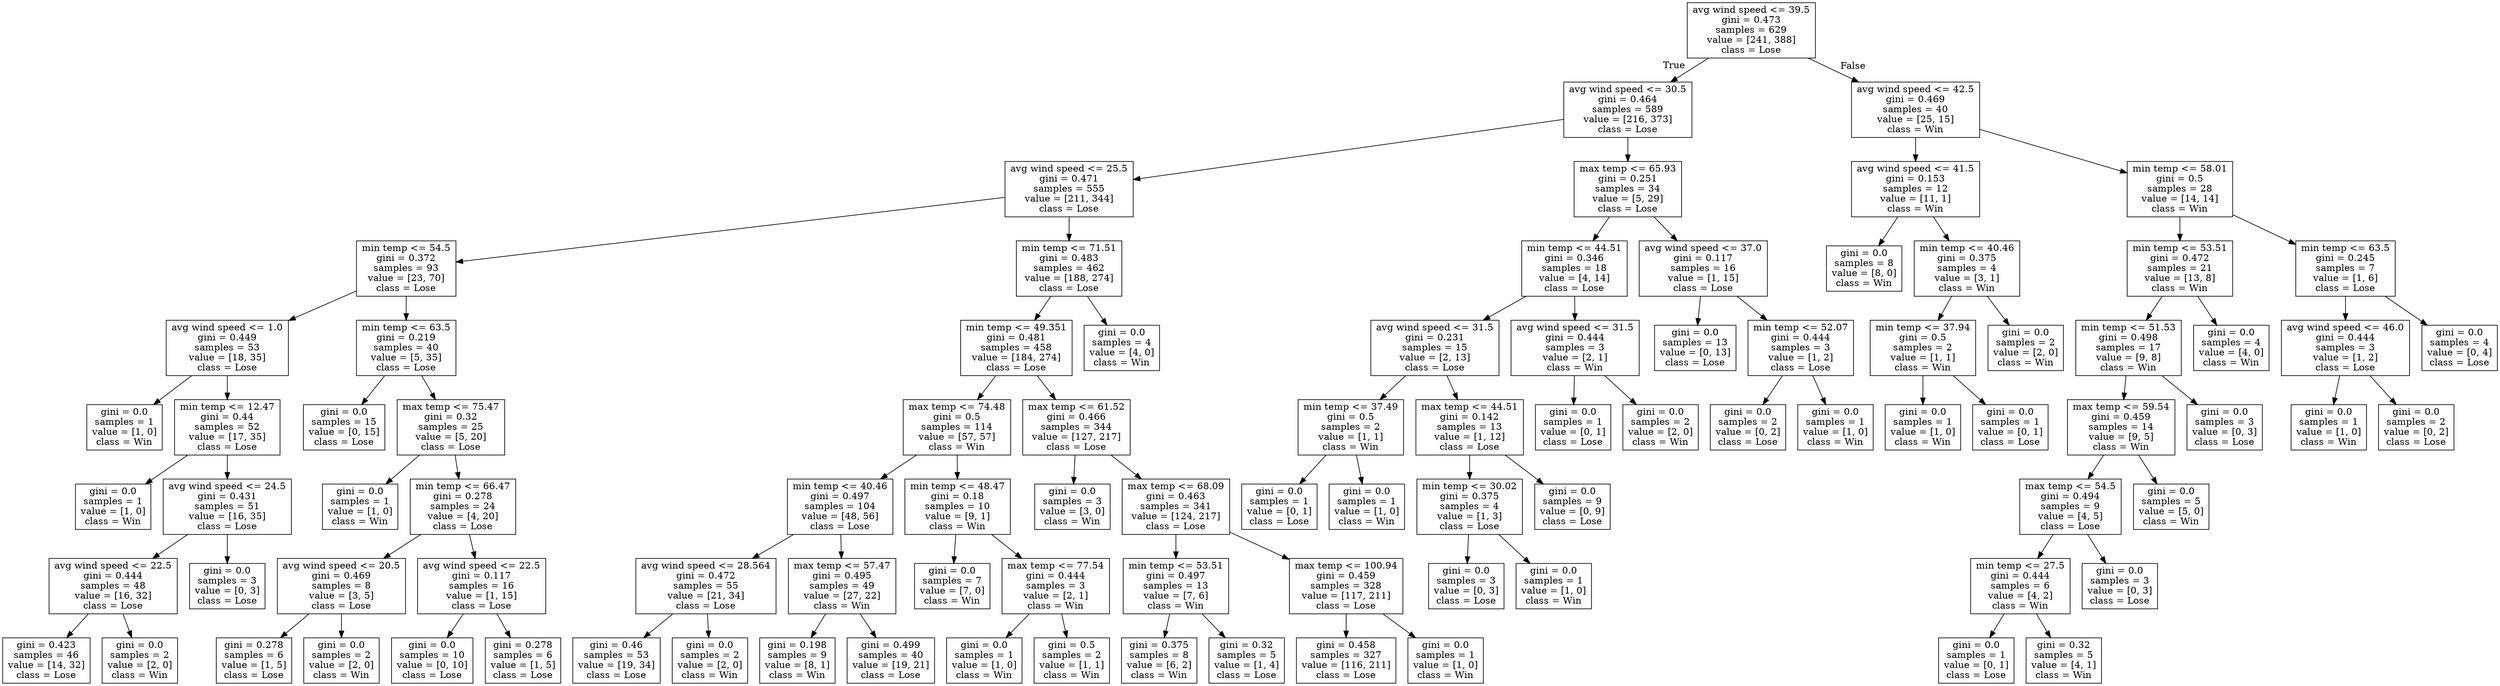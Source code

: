 digraph Tree {
node [shape=box] ;
0 [label="avg wind speed <= 39.5\ngini = 0.473\nsamples = 629\nvalue = [241, 388]\nclass = Lose"] ;
1 [label="avg wind speed <= 30.5\ngini = 0.464\nsamples = 589\nvalue = [216, 373]\nclass = Lose"] ;
0 -> 1 [labeldistance=2.5, labelangle=45, headlabel="True"] ;
2 [label="avg wind speed <= 25.5\ngini = 0.471\nsamples = 555\nvalue = [211, 344]\nclass = Lose"] ;
1 -> 2 ;
3 [label="min temp <= 54.5\ngini = 0.372\nsamples = 93\nvalue = [23, 70]\nclass = Lose"] ;
2 -> 3 ;
4 [label="avg wind speed <= 1.0\ngini = 0.449\nsamples = 53\nvalue = [18, 35]\nclass = Lose"] ;
3 -> 4 ;
5 [label="gini = 0.0\nsamples = 1\nvalue = [1, 0]\nclass = Win"] ;
4 -> 5 ;
6 [label="min temp <= 12.47\ngini = 0.44\nsamples = 52\nvalue = [17, 35]\nclass = Lose"] ;
4 -> 6 ;
7 [label="gini = 0.0\nsamples = 1\nvalue = [1, 0]\nclass = Win"] ;
6 -> 7 ;
8 [label="avg wind speed <= 24.5\ngini = 0.431\nsamples = 51\nvalue = [16, 35]\nclass = Lose"] ;
6 -> 8 ;
9 [label="avg wind speed <= 22.5\ngini = 0.444\nsamples = 48\nvalue = [16, 32]\nclass = Lose"] ;
8 -> 9 ;
10 [label="gini = 0.423\nsamples = 46\nvalue = [14, 32]\nclass = Lose"] ;
9 -> 10 ;
11 [label="gini = 0.0\nsamples = 2\nvalue = [2, 0]\nclass = Win"] ;
9 -> 11 ;
12 [label="gini = 0.0\nsamples = 3\nvalue = [0, 3]\nclass = Lose"] ;
8 -> 12 ;
13 [label="min temp <= 63.5\ngini = 0.219\nsamples = 40\nvalue = [5, 35]\nclass = Lose"] ;
3 -> 13 ;
14 [label="gini = 0.0\nsamples = 15\nvalue = [0, 15]\nclass = Lose"] ;
13 -> 14 ;
15 [label="max temp <= 75.47\ngini = 0.32\nsamples = 25\nvalue = [5, 20]\nclass = Lose"] ;
13 -> 15 ;
16 [label="gini = 0.0\nsamples = 1\nvalue = [1, 0]\nclass = Win"] ;
15 -> 16 ;
17 [label="min temp <= 66.47\ngini = 0.278\nsamples = 24\nvalue = [4, 20]\nclass = Lose"] ;
15 -> 17 ;
18 [label="avg wind speed <= 20.5\ngini = 0.469\nsamples = 8\nvalue = [3, 5]\nclass = Lose"] ;
17 -> 18 ;
19 [label="gini = 0.278\nsamples = 6\nvalue = [1, 5]\nclass = Lose"] ;
18 -> 19 ;
20 [label="gini = 0.0\nsamples = 2\nvalue = [2, 0]\nclass = Win"] ;
18 -> 20 ;
21 [label="avg wind speed <= 22.5\ngini = 0.117\nsamples = 16\nvalue = [1, 15]\nclass = Lose"] ;
17 -> 21 ;
22 [label="gini = 0.0\nsamples = 10\nvalue = [0, 10]\nclass = Lose"] ;
21 -> 22 ;
23 [label="gini = 0.278\nsamples = 6\nvalue = [1, 5]\nclass = Lose"] ;
21 -> 23 ;
24 [label="min temp <= 71.51\ngini = 0.483\nsamples = 462\nvalue = [188, 274]\nclass = Lose"] ;
2 -> 24 ;
25 [label="min temp <= 49.351\ngini = 0.481\nsamples = 458\nvalue = [184, 274]\nclass = Lose"] ;
24 -> 25 ;
26 [label="max temp <= 74.48\ngini = 0.5\nsamples = 114\nvalue = [57, 57]\nclass = Win"] ;
25 -> 26 ;
27 [label="min temp <= 40.46\ngini = 0.497\nsamples = 104\nvalue = [48, 56]\nclass = Lose"] ;
26 -> 27 ;
28 [label="avg wind speed <= 28.564\ngini = 0.472\nsamples = 55\nvalue = [21, 34]\nclass = Lose"] ;
27 -> 28 ;
29 [label="gini = 0.46\nsamples = 53\nvalue = [19, 34]\nclass = Lose"] ;
28 -> 29 ;
30 [label="gini = 0.0\nsamples = 2\nvalue = [2, 0]\nclass = Win"] ;
28 -> 30 ;
31 [label="max temp <= 57.47\ngini = 0.495\nsamples = 49\nvalue = [27, 22]\nclass = Win"] ;
27 -> 31 ;
32 [label="gini = 0.198\nsamples = 9\nvalue = [8, 1]\nclass = Win"] ;
31 -> 32 ;
33 [label="gini = 0.499\nsamples = 40\nvalue = [19, 21]\nclass = Lose"] ;
31 -> 33 ;
34 [label="min temp <= 48.47\ngini = 0.18\nsamples = 10\nvalue = [9, 1]\nclass = Win"] ;
26 -> 34 ;
35 [label="gini = 0.0\nsamples = 7\nvalue = [7, 0]\nclass = Win"] ;
34 -> 35 ;
36 [label="max temp <= 77.54\ngini = 0.444\nsamples = 3\nvalue = [2, 1]\nclass = Win"] ;
34 -> 36 ;
37 [label="gini = 0.0\nsamples = 1\nvalue = [1, 0]\nclass = Win"] ;
36 -> 37 ;
38 [label="gini = 0.5\nsamples = 2\nvalue = [1, 1]\nclass = Win"] ;
36 -> 38 ;
39 [label="max temp <= 61.52\ngini = 0.466\nsamples = 344\nvalue = [127, 217]\nclass = Lose"] ;
25 -> 39 ;
40 [label="gini = 0.0\nsamples = 3\nvalue = [3, 0]\nclass = Win"] ;
39 -> 40 ;
41 [label="max temp <= 68.09\ngini = 0.463\nsamples = 341\nvalue = [124, 217]\nclass = Lose"] ;
39 -> 41 ;
42 [label="min temp <= 53.51\ngini = 0.497\nsamples = 13\nvalue = [7, 6]\nclass = Win"] ;
41 -> 42 ;
43 [label="gini = 0.375\nsamples = 8\nvalue = [6, 2]\nclass = Win"] ;
42 -> 43 ;
44 [label="gini = 0.32\nsamples = 5\nvalue = [1, 4]\nclass = Lose"] ;
42 -> 44 ;
45 [label="max temp <= 100.94\ngini = 0.459\nsamples = 328\nvalue = [117, 211]\nclass = Lose"] ;
41 -> 45 ;
46 [label="gini = 0.458\nsamples = 327\nvalue = [116, 211]\nclass = Lose"] ;
45 -> 46 ;
47 [label="gini = 0.0\nsamples = 1\nvalue = [1, 0]\nclass = Win"] ;
45 -> 47 ;
48 [label="gini = 0.0\nsamples = 4\nvalue = [4, 0]\nclass = Win"] ;
24 -> 48 ;
49 [label="max temp <= 65.93\ngini = 0.251\nsamples = 34\nvalue = [5, 29]\nclass = Lose"] ;
1 -> 49 ;
50 [label="min temp <= 44.51\ngini = 0.346\nsamples = 18\nvalue = [4, 14]\nclass = Lose"] ;
49 -> 50 ;
51 [label="avg wind speed <= 31.5\ngini = 0.231\nsamples = 15\nvalue = [2, 13]\nclass = Lose"] ;
50 -> 51 ;
52 [label="min temp <= 37.49\ngini = 0.5\nsamples = 2\nvalue = [1, 1]\nclass = Win"] ;
51 -> 52 ;
53 [label="gini = 0.0\nsamples = 1\nvalue = [0, 1]\nclass = Lose"] ;
52 -> 53 ;
54 [label="gini = 0.0\nsamples = 1\nvalue = [1, 0]\nclass = Win"] ;
52 -> 54 ;
55 [label="max temp <= 44.51\ngini = 0.142\nsamples = 13\nvalue = [1, 12]\nclass = Lose"] ;
51 -> 55 ;
56 [label="min temp <= 30.02\ngini = 0.375\nsamples = 4\nvalue = [1, 3]\nclass = Lose"] ;
55 -> 56 ;
57 [label="gini = 0.0\nsamples = 3\nvalue = [0, 3]\nclass = Lose"] ;
56 -> 57 ;
58 [label="gini = 0.0\nsamples = 1\nvalue = [1, 0]\nclass = Win"] ;
56 -> 58 ;
59 [label="gini = 0.0\nsamples = 9\nvalue = [0, 9]\nclass = Lose"] ;
55 -> 59 ;
60 [label="avg wind speed <= 31.5\ngini = 0.444\nsamples = 3\nvalue = [2, 1]\nclass = Win"] ;
50 -> 60 ;
61 [label="gini = 0.0\nsamples = 1\nvalue = [0, 1]\nclass = Lose"] ;
60 -> 61 ;
62 [label="gini = 0.0\nsamples = 2\nvalue = [2, 0]\nclass = Win"] ;
60 -> 62 ;
63 [label="avg wind speed <= 37.0\ngini = 0.117\nsamples = 16\nvalue = [1, 15]\nclass = Lose"] ;
49 -> 63 ;
64 [label="gini = 0.0\nsamples = 13\nvalue = [0, 13]\nclass = Lose"] ;
63 -> 64 ;
65 [label="min temp <= 52.07\ngini = 0.444\nsamples = 3\nvalue = [1, 2]\nclass = Lose"] ;
63 -> 65 ;
66 [label="gini = 0.0\nsamples = 2\nvalue = [0, 2]\nclass = Lose"] ;
65 -> 66 ;
67 [label="gini = 0.0\nsamples = 1\nvalue = [1, 0]\nclass = Win"] ;
65 -> 67 ;
68 [label="avg wind speed <= 42.5\ngini = 0.469\nsamples = 40\nvalue = [25, 15]\nclass = Win"] ;
0 -> 68 [labeldistance=2.5, labelangle=-45, headlabel="False"] ;
69 [label="avg wind speed <= 41.5\ngini = 0.153\nsamples = 12\nvalue = [11, 1]\nclass = Win"] ;
68 -> 69 ;
70 [label="gini = 0.0\nsamples = 8\nvalue = [8, 0]\nclass = Win"] ;
69 -> 70 ;
71 [label="min temp <= 40.46\ngini = 0.375\nsamples = 4\nvalue = [3, 1]\nclass = Win"] ;
69 -> 71 ;
72 [label="min temp <= 37.94\ngini = 0.5\nsamples = 2\nvalue = [1, 1]\nclass = Win"] ;
71 -> 72 ;
73 [label="gini = 0.0\nsamples = 1\nvalue = [1, 0]\nclass = Win"] ;
72 -> 73 ;
74 [label="gini = 0.0\nsamples = 1\nvalue = [0, 1]\nclass = Lose"] ;
72 -> 74 ;
75 [label="gini = 0.0\nsamples = 2\nvalue = [2, 0]\nclass = Win"] ;
71 -> 75 ;
76 [label="min temp <= 58.01\ngini = 0.5\nsamples = 28\nvalue = [14, 14]\nclass = Win"] ;
68 -> 76 ;
77 [label="min temp <= 53.51\ngini = 0.472\nsamples = 21\nvalue = [13, 8]\nclass = Win"] ;
76 -> 77 ;
78 [label="min temp <= 51.53\ngini = 0.498\nsamples = 17\nvalue = [9, 8]\nclass = Win"] ;
77 -> 78 ;
79 [label="max temp <= 59.54\ngini = 0.459\nsamples = 14\nvalue = [9, 5]\nclass = Win"] ;
78 -> 79 ;
80 [label="max temp <= 54.5\ngini = 0.494\nsamples = 9\nvalue = [4, 5]\nclass = Lose"] ;
79 -> 80 ;
81 [label="min temp <= 27.5\ngini = 0.444\nsamples = 6\nvalue = [4, 2]\nclass = Win"] ;
80 -> 81 ;
82 [label="gini = 0.0\nsamples = 1\nvalue = [0, 1]\nclass = Lose"] ;
81 -> 82 ;
83 [label="gini = 0.32\nsamples = 5\nvalue = [4, 1]\nclass = Win"] ;
81 -> 83 ;
84 [label="gini = 0.0\nsamples = 3\nvalue = [0, 3]\nclass = Lose"] ;
80 -> 84 ;
85 [label="gini = 0.0\nsamples = 5\nvalue = [5, 0]\nclass = Win"] ;
79 -> 85 ;
86 [label="gini = 0.0\nsamples = 3\nvalue = [0, 3]\nclass = Lose"] ;
78 -> 86 ;
87 [label="gini = 0.0\nsamples = 4\nvalue = [4, 0]\nclass = Win"] ;
77 -> 87 ;
88 [label="min temp <= 63.5\ngini = 0.245\nsamples = 7\nvalue = [1, 6]\nclass = Lose"] ;
76 -> 88 ;
89 [label="avg wind speed <= 46.0\ngini = 0.444\nsamples = 3\nvalue = [1, 2]\nclass = Lose"] ;
88 -> 89 ;
90 [label="gini = 0.0\nsamples = 1\nvalue = [1, 0]\nclass = Win"] ;
89 -> 90 ;
91 [label="gini = 0.0\nsamples = 2\nvalue = [0, 2]\nclass = Lose"] ;
89 -> 91 ;
92 [label="gini = 0.0\nsamples = 4\nvalue = [0, 4]\nclass = Lose"] ;
88 -> 92 ;
}